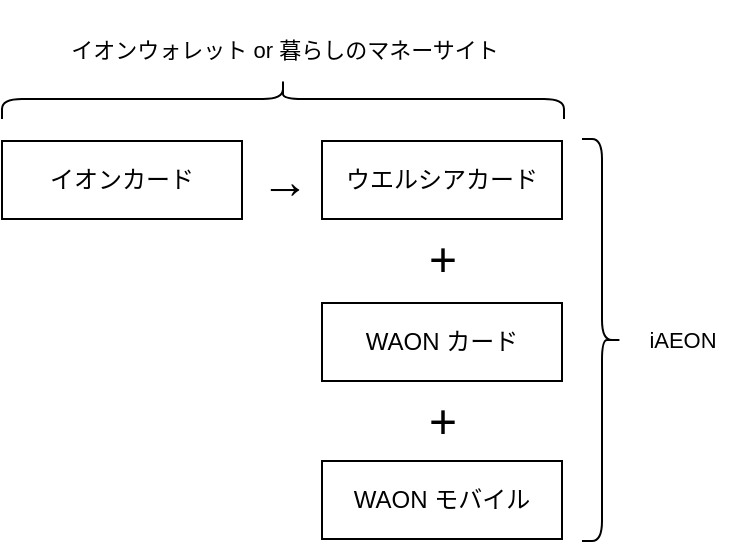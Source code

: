 <mxfile>
    <diagram id="Sh65CzMdTCBMGcKQR6Uh" name="Page-1">
        <mxGraphModel dx="392" dy="445" grid="1" gridSize="10" guides="1" tooltips="1" connect="1" arrows="1" fold="1" page="0" pageScale="1" pageWidth="1169" pageHeight="827" background="#FFFFFF" math="0" shadow="0">
            <root>
                <mxCell id="0"/>
                <mxCell id="1" parent="0"/>
                <mxCell id="11" value="" style="shape=curlyBracket;whiteSpace=wrap;html=1;rounded=1;flipH=1;labelPosition=right;verticalLabelPosition=middle;align=left;verticalAlign=middle;fillColor=none;" parent="1" vertex="1">
                    <mxGeometry x="700" y="370.5" width="20" height="201" as="geometry"/>
                </mxCell>
                <mxCell id="12" value="" style="shape=curlyBracket;whiteSpace=wrap;html=1;rounded=1;flipH=1;labelPosition=right;verticalLabelPosition=middle;align=left;verticalAlign=middle;fillColor=none;rotation=-90;" parent="1" vertex="1">
                    <mxGeometry x="540.5" y="210" width="20" height="281" as="geometry"/>
                </mxCell>
                <mxCell id="13" value="ウエルシアカード" style="rounded=0;whiteSpace=wrap;html=1;fillColor=none;" parent="1" vertex="1">
                    <mxGeometry x="570" y="371.5" width="120" height="39" as="geometry"/>
                </mxCell>
                <mxCell id="14" value="イオンカード" style="rounded=0;whiteSpace=wrap;html=1;fillColor=none;" parent="1" vertex="1">
                    <mxGeometry x="410" y="371.5" width="120" height="39" as="geometry"/>
                </mxCell>
                <mxCell id="15" value="WAON モバイル" style="rounded=0;whiteSpace=wrap;html=1;fillColor=none;" parent="1" vertex="1">
                    <mxGeometry x="570" y="531.5" width="120" height="39" as="geometry"/>
                </mxCell>
                <mxCell id="16" value="WAON カード" style="rounded=0;whiteSpace=wrap;html=1;fillColor=none;" parent="1" vertex="1">
                    <mxGeometry x="570" y="452.5" width="120" height="39" as="geometry"/>
                </mxCell>
                <mxCell id="18" value="+" style="text;html=1;align=center;verticalAlign=middle;resizable=0;points=[];autosize=1;strokeColor=none;fillColor=none;fontSize=24;" parent="1" vertex="1">
                    <mxGeometry x="610" y="410.5" width="40" height="40" as="geometry"/>
                </mxCell>
                <mxCell id="20" value="+" style="text;html=1;align=center;verticalAlign=middle;resizable=0;points=[];autosize=1;strokeColor=none;fillColor=none;fontSize=24;" parent="1" vertex="1">
                    <mxGeometry x="610" y="491.5" width="40" height="40" as="geometry"/>
                </mxCell>
                <mxCell id="21" value="&lt;font style=&quot;font-size: 11px;&quot;&gt;イオンウォレット or 暮らしのマネーサイト&lt;/font&gt;" style="text;html=1;align=center;verticalAlign=middle;resizable=0;points=[];autosize=1;strokeColor=none;fillColor=none;fontSize=24;" parent="1" vertex="1">
                    <mxGeometry x="430.5" y="301.5" width="240" height="40" as="geometry"/>
                </mxCell>
                <mxCell id="22" value="iAEON" style="text;html=1;align=center;verticalAlign=middle;resizable=0;points=[];autosize=1;strokeColor=none;fillColor=none;fontSize=11;" parent="1" vertex="1">
                    <mxGeometry x="720" y="456" width="60" height="30" as="geometry"/>
                </mxCell>
                <mxCell id="24" value="→" style="text;html=1;align=center;verticalAlign=middle;resizable=0;points=[];autosize=1;strokeColor=none;fillColor=none;fontSize=24;" parent="1" vertex="1">
                    <mxGeometry x="525.5" y="371.5" width="50" height="40" as="geometry"/>
                </mxCell>
            </root>
        </mxGraphModel>
    </diagram>
</mxfile>